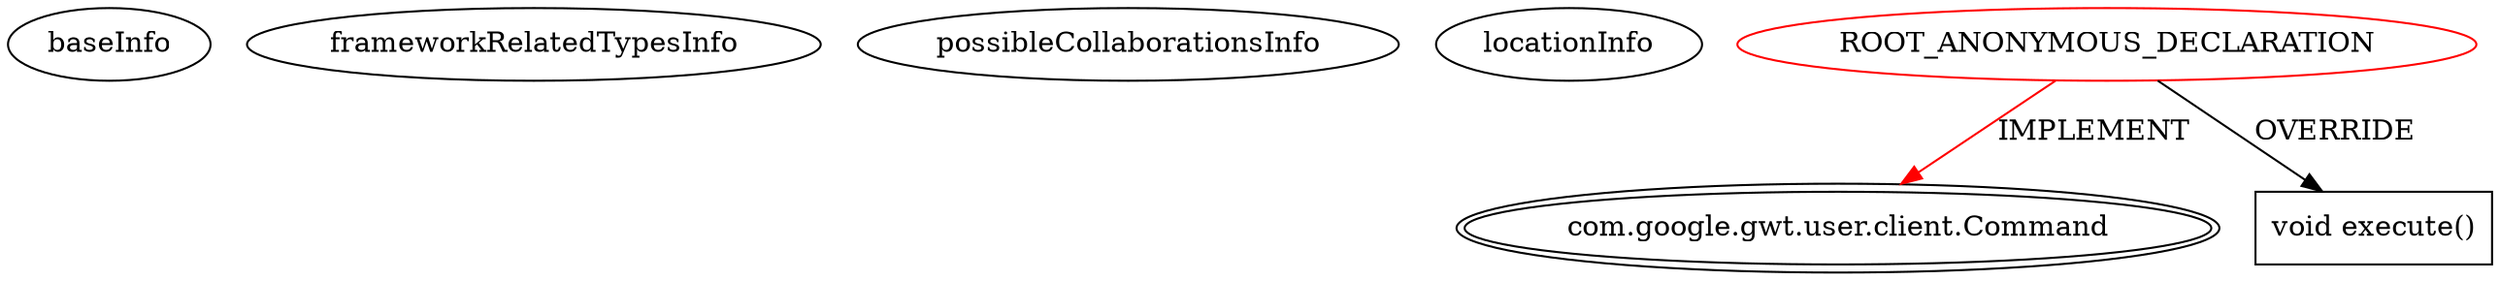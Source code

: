 digraph {
baseInfo[graphId=1214,category="extension_graph",isAnonymous=true,possibleRelation=false]
frameworkRelatedTypesInfo[0="com.google.gwt.user.client.Command"]
possibleCollaborationsInfo[]
locationInfo[projectName="dapicard-gwt-surface",filePath="/dapicard-gwt-surface/gwt-surface-master/gwt-surface/src/main/java/com/axeiya/gwt/surface/client/control/table/AddLine.java",contextSignature="void onClick(com.google.gwt.event.dom.client.ClickEvent)",graphId="1214"]
0[label="ROOT_ANONYMOUS_DECLARATION",vertexType="ROOT_ANONYMOUS_DECLARATION",isFrameworkType=false,color=red]
1[label="com.google.gwt.user.client.Command",vertexType="FRAMEWORK_INTERFACE_TYPE",isFrameworkType=true,peripheries=2]
2[label="void execute()",vertexType="OVERRIDING_METHOD_DECLARATION",isFrameworkType=false,shape=box]
0->1[label="IMPLEMENT",color=red]
0->2[label="OVERRIDE"]
}
